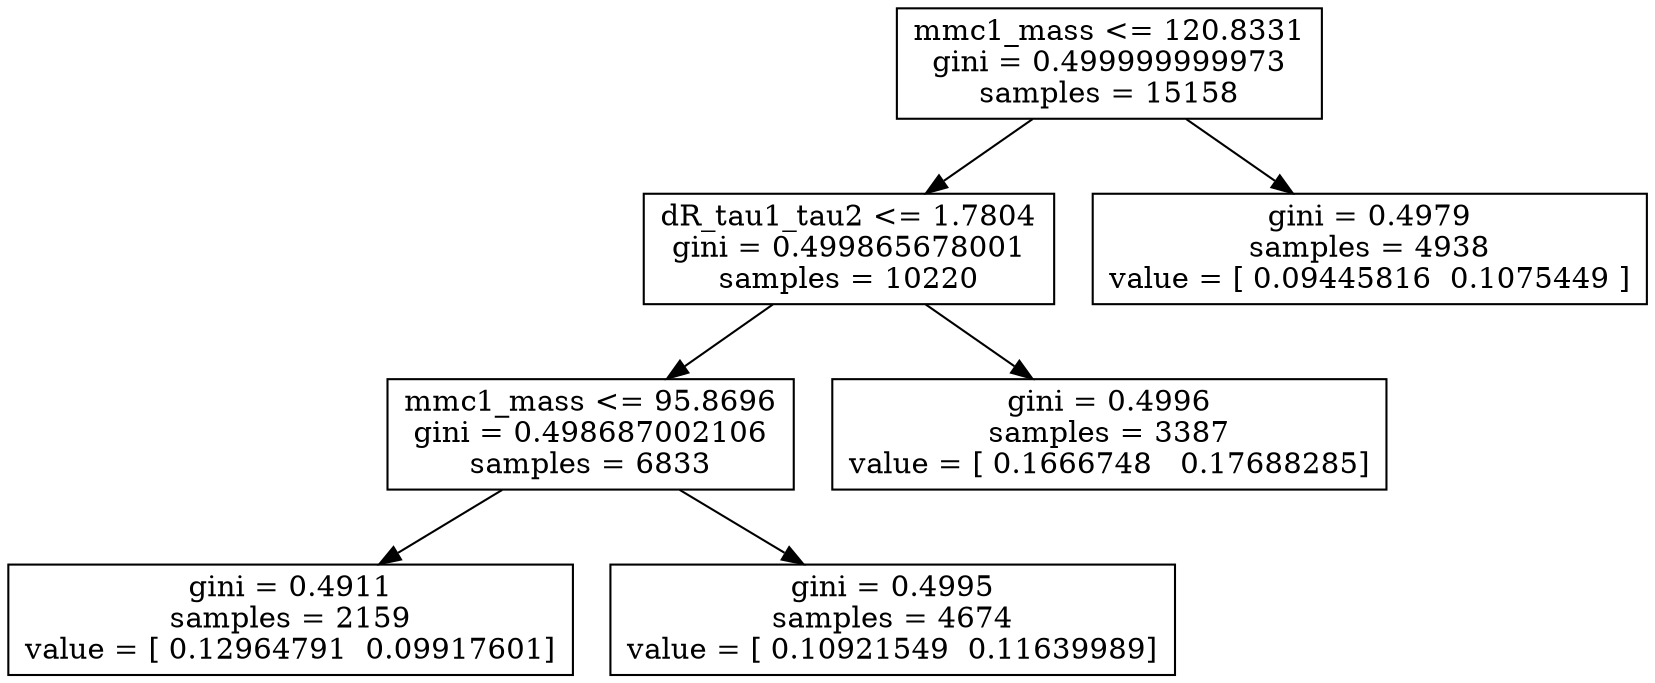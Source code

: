 digraph Tree {
0 [label="mmc1_mass <= 120.8331\ngini = 0.499999999973\nsamples = 15158", shape="box"] ;
1 [label="dR_tau1_tau2 <= 1.7804\ngini = 0.499865678001\nsamples = 10220", shape="box"] ;
0 -> 1 ;
2 [label="mmc1_mass <= 95.8696\ngini = 0.498687002106\nsamples = 6833", shape="box"] ;
1 -> 2 ;
3 [label="gini = 0.4911\nsamples = 2159\nvalue = [ 0.12964791  0.09917601]", shape="box"] ;
2 -> 3 ;
4 [label="gini = 0.4995\nsamples = 4674\nvalue = [ 0.10921549  0.11639989]", shape="box"] ;
2 -> 4 ;
5 [label="gini = 0.4996\nsamples = 3387\nvalue = [ 0.1666748   0.17688285]", shape="box"] ;
1 -> 5 ;
6 [label="gini = 0.4979\nsamples = 4938\nvalue = [ 0.09445816  0.1075449 ]", shape="box"] ;
0 -> 6 ;
}